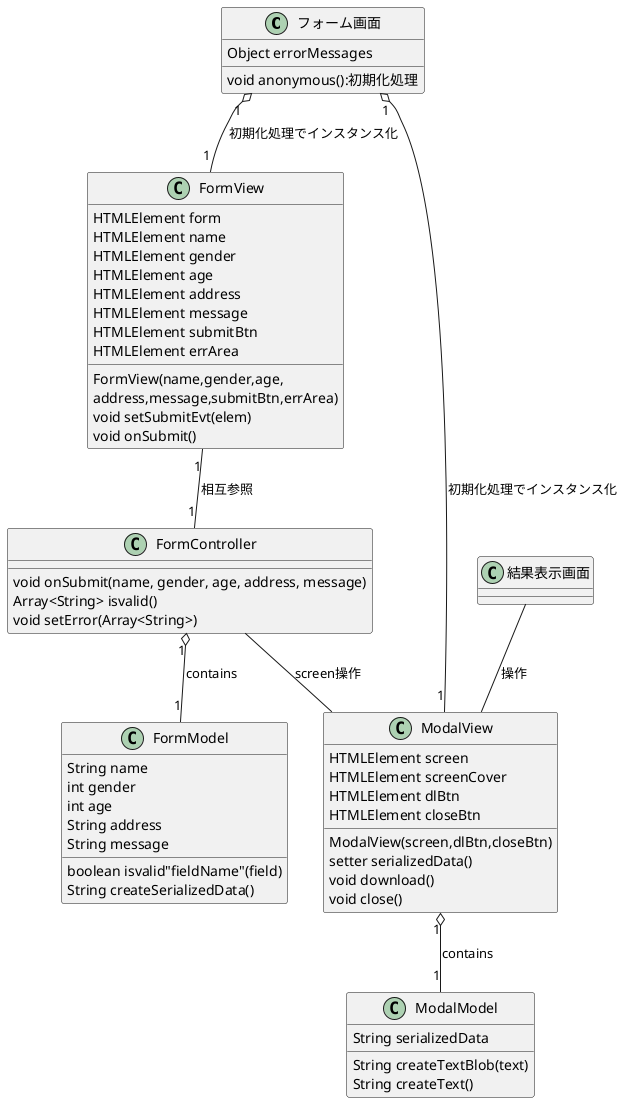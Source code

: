 
@startuml class diagram
class "フォーム画面" as fmSc{
    Object errorMessages
    void anonymous():初期化処理
}
class "FormView" as fv{
    HTMLElement form
    HTMLElement name
    HTMLElement gender
    HTMLElement age
    HTMLElement address
    HTMLElement message
    HTMLElement submitBtn
    HTMLElement errArea
    FormView(name,gender,age,\naddress,message,submitBtn,errArea)
    void setSubmitEvt(elem)
    void onSubmit()
}
class "FormController" as fc{

    void onSubmit(name, gender, age, address, message)
    Array<String> isvalid()
    void setError(Array<String>)
}
class "FormModel" as fm{
    String name
    int gender
    int age
    String address
    String message
    boolean isvalid"fieldName"(field)
    String createSerializedData()
}
class "結果表示画面" as rsltSc{
}
class "ModalView" as mv{
    HTMLElement screen
    HTMLElement screenCover
    HTMLElement dlBtn
    HTMLElement closeBtn
    ModalView(screen,dlBtn,closeBtn)
    setter serializedData()
    void download()
    void close()
}
class "ModalModel" as mm{
    String serializedData
    String createTextBlob(text)
    String createText()
}

fmSc "1" o-- "1" fv  : 初期化処理でインスタンス化
fv "1" -- "1" fc  : 相互参照
fc "1" o-- "1" fm  : contains

' fmSc  -  rsltSc : モーダル画面表示
rsltSc  -- mv   : 操作
fmSc "1" o-- "1" mv  : 初期化処理でインスタンス化
fc  -- mv   : screen操作
mv  "1" o-- "1" mm : contains





@enduml